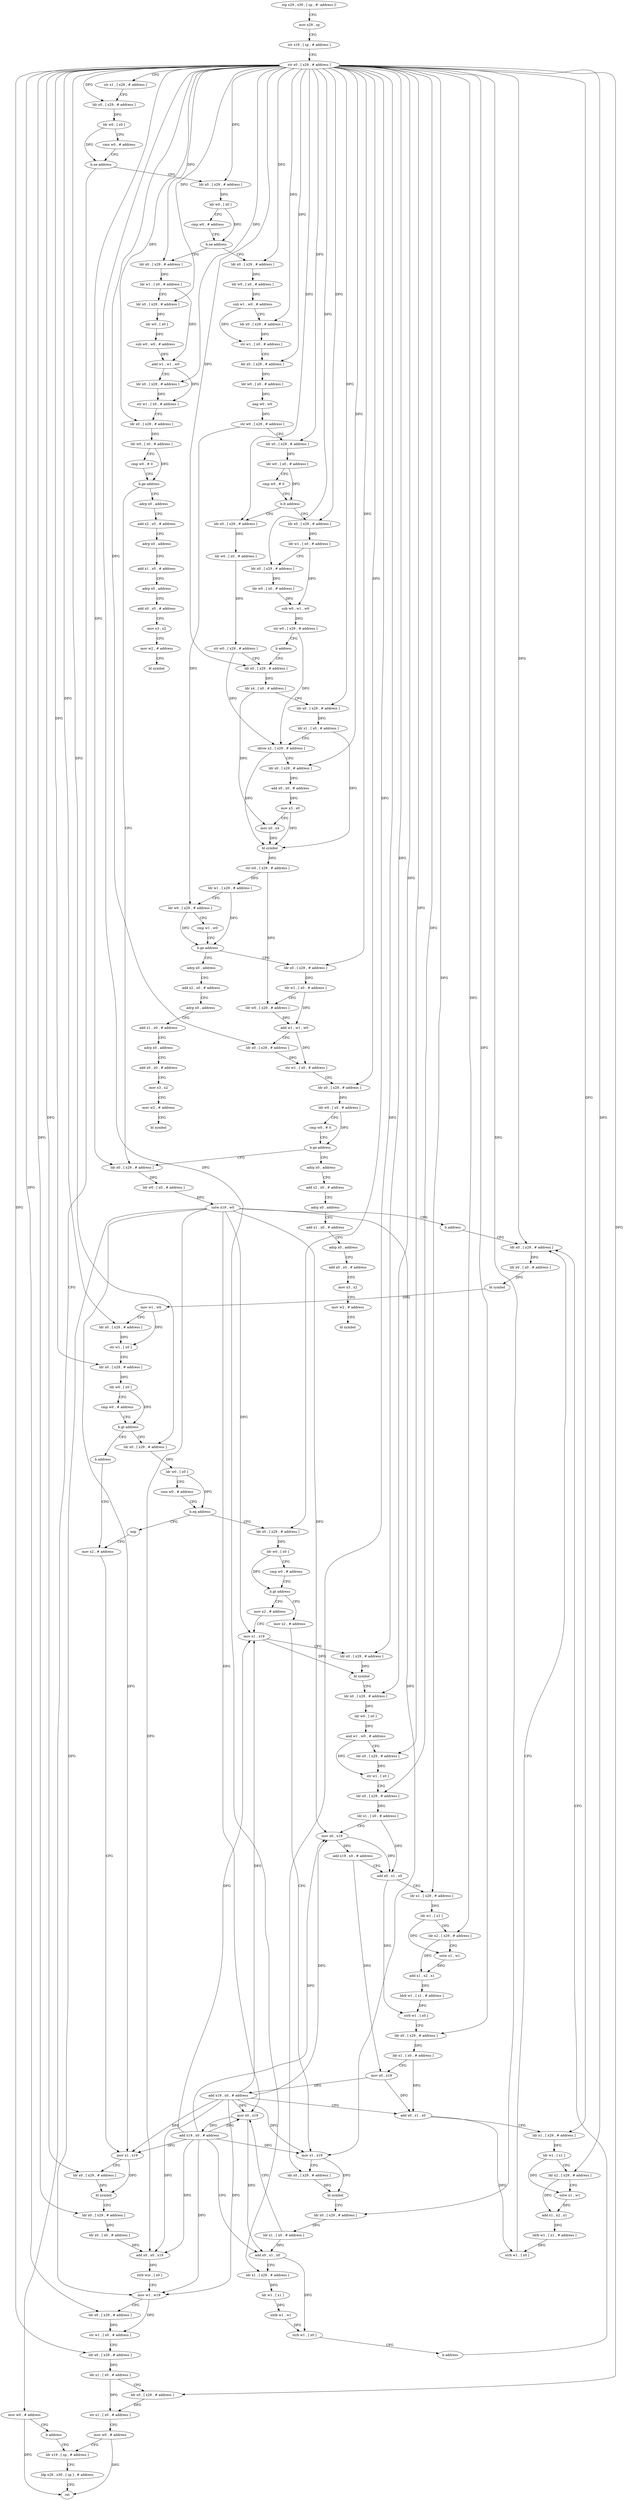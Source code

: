 digraph "func" {
"4206424" [label = "stp x29 , x30 , [ sp , #- address ]!" ]
"4206428" [label = "mov x29 , sp" ]
"4206432" [label = "str x19 , [ sp , # address ]" ]
"4206436" [label = "str x0 , [ x29 , # address ]" ]
"4206440" [label = "str x1 , [ x29 , # address ]" ]
"4206444" [label = "ldr x0 , [ x29 , # address ]" ]
"4206448" [label = "ldr w0 , [ x0 ]" ]
"4206452" [label = "cmn w0 , # address" ]
"4206456" [label = "b.ne address" ]
"4206468" [label = "ldr x0 , [ x29 , # address ]" ]
"4206460" [label = "mov w0 , # address" ]
"4206472" [label = "ldr w0 , [ x0 ]" ]
"4206476" [label = "cmp w0 , # address" ]
"4206480" [label = "b.ne address" ]
"4206748" [label = "ldr x0 , [ x29 , # address ]" ]
"4206484" [label = "ldr x0 , [ x29 , # address ]" ]
"4206464" [label = "b address" ]
"4207180" [label = "ldr x19 , [ sp , # address ]" ]
"4206752" [label = "ldr w1 , [ x0 , # address ]" ]
"4206756" [label = "ldr x0 , [ x29 , # address ]" ]
"4206760" [label = "ldr w0 , [ x0 ]" ]
"4206764" [label = "sub w0 , w0 , # address" ]
"4206768" [label = "add w1 , w1 , w0" ]
"4206772" [label = "ldr x0 , [ x29 , # address ]" ]
"4206776" [label = "str w1 , [ x0 , # address ]" ]
"4206780" [label = "ldr x0 , [ x29 , # address ]" ]
"4206784" [label = "ldr w0 , [ x0 , # address ]" ]
"4206788" [label = "cmp w0 , # 0" ]
"4206792" [label = "b.ge address" ]
"4206832" [label = "ldr x0 , [ x29 , # address ]" ]
"4206796" [label = "adrp x0 , address" ]
"4206488" [label = "ldr w0 , [ x0 , # address ]" ]
"4206492" [label = "sub w1 , w0 , # address" ]
"4206496" [label = "ldr x0 , [ x29 , # address ]" ]
"4206500" [label = "str w1 , [ x0 , # address ]" ]
"4206504" [label = "ldr x0 , [ x29 , # address ]" ]
"4206508" [label = "ldr w0 , [ x0 , # address ]" ]
"4206512" [label = "neg w0 , w0" ]
"4206516" [label = "str w0 , [ x29 , # address ]" ]
"4206520" [label = "ldr x0 , [ x29 , # address ]" ]
"4206524" [label = "ldr w0 , [ x0 , # address ]" ]
"4206528" [label = "cmp w0 , # 0" ]
"4206532" [label = "b.lt address" ]
"4206564" [label = "ldr x0 , [ x29 , # address ]" ]
"4206536" [label = "ldr x0 , [ x29 , # address ]" ]
"4207184" [label = "ldp x29 , x30 , [ sp ] , # address" ]
"4207188" [label = "ret" ]
"4206836" [label = "ldr w0 , [ x0 , # address ]" ]
"4206840" [label = "sxtw x19 , w0" ]
"4206844" [label = "b address" ]
"4207068" [label = "ldr x0 , [ x29 , # address ]" ]
"4206800" [label = "add x2 , x0 , # address" ]
"4206804" [label = "adrp x0 , address" ]
"4206808" [label = "add x1 , x0 , # address" ]
"4206812" [label = "adrp x0 , address" ]
"4206816" [label = "add x0 , x0 , # address" ]
"4206820" [label = "mov x3 , x2" ]
"4206824" [label = "mov w2 , # address" ]
"4206828" [label = "bl symbol" ]
"4206568" [label = "ldr w0 , [ x0 , # address ]" ]
"4206572" [label = "str w0 , [ x29 , # address ]" ]
"4206576" [label = "ldr x0 , [ x29 , # address ]" ]
"4206540" [label = "ldr w1 , [ x0 , # address ]" ]
"4206544" [label = "ldr x0 , [ x29 , # address ]" ]
"4206548" [label = "ldr w0 , [ x0 , # address ]" ]
"4206552" [label = "sub w0 , w1 , w0" ]
"4206556" [label = "str w0 , [ x29 , # address ]" ]
"4206560" [label = "b address" ]
"4207072" [label = "ldr x0 , [ x0 , # address ]" ]
"4207076" [label = "bl symbol" ]
"4207080" [label = "mov w1 , w0" ]
"4207084" [label = "ldr x0 , [ x29 , # address ]" ]
"4207088" [label = "str w1 , [ x0 ]" ]
"4207092" [label = "ldr x0 , [ x29 , # address ]" ]
"4207096" [label = "ldr w0 , [ x0 ]" ]
"4207100" [label = "cmp w0 , # address" ]
"4207104" [label = "b.gt address" ]
"4206848" [label = "ldr x0 , [ x29 , # address ]" ]
"4207108" [label = "b address" ]
"4206672" [label = "ldr x0 , [ x29 , # address ]" ]
"4206676" [label = "ldr w1 , [ x0 , # address ]" ]
"4206680" [label = "ldr w0 , [ x29 , # address ]" ]
"4206684" [label = "add w1 , w1 , w0" ]
"4206688" [label = "ldr x0 , [ x29 , # address ]" ]
"4206692" [label = "str w1 , [ x0 , # address ]" ]
"4206696" [label = "ldr x0 , [ x29 , # address ]" ]
"4206700" [label = "ldr w0 , [ x0 , # address ]" ]
"4206704" [label = "cmp w0 , # 0" ]
"4206708" [label = "b.ge address" ]
"4206712" [label = "adrp x0 , address" ]
"4206636" [label = "adrp x0 , address" ]
"4206640" [label = "add x2 , x0 , # address" ]
"4206644" [label = "adrp x0 , address" ]
"4206648" [label = "add x1 , x0 , # address" ]
"4206652" [label = "adrp x0 , address" ]
"4206656" [label = "add x0 , x0 , # address" ]
"4206660" [label = "mov x3 , x2" ]
"4206664" [label = "mov w2 , # address" ]
"4206668" [label = "bl symbol" ]
"4206580" [label = "ldr x4 , [ x0 , # address ]" ]
"4206584" [label = "ldr x0 , [ x29 , # address ]" ]
"4206588" [label = "ldr x1 , [ x0 , # address ]" ]
"4206592" [label = "ldrsw x2 , [ x29 , # address ]" ]
"4206596" [label = "ldr x0 , [ x29 , # address ]" ]
"4206600" [label = "add x0 , x0 , # address" ]
"4206604" [label = "mov x3 , x0" ]
"4206608" [label = "mov x0 , x4" ]
"4206612" [label = "bl symbol" ]
"4206616" [label = "str w0 , [ x29 , # address ]" ]
"4206620" [label = "ldr w1 , [ x29 , # address ]" ]
"4206624" [label = "ldr w0 , [ x29 , # address ]" ]
"4206628" [label = "cmp w1 , w0" ]
"4206632" [label = "b.ge address" ]
"4206852" [label = "ldr w0 , [ x0 ]" ]
"4206856" [label = "cmn w0 , # address" ]
"4206860" [label = "b.eq address" ]
"4207112" [label = "nop" ]
"4206864" [label = "ldr x0 , [ x29 , # address ]" ]
"4207116" [label = "mov x2 , # address" ]
"4206716" [label = "add x2 , x0 , # address" ]
"4206720" [label = "adrp x0 , address" ]
"4206724" [label = "add x1 , x0 , # address" ]
"4206728" [label = "adrp x0 , address" ]
"4206732" [label = "add x0 , x0 , # address" ]
"4206736" [label = "mov x3 , x2" ]
"4206740" [label = "mov w2 , # address" ]
"4206744" [label = "bl symbol" ]
"4206868" [label = "ldr w0 , [ x0 ]" ]
"4206872" [label = "cmp w0 , # address" ]
"4206876" [label = "b.gt address" ]
"4206936" [label = "mov x2 , # address" ]
"4206880" [label = "mov x2 , # address" ]
"4207120" [label = "mov x1 , x19" ]
"4207124" [label = "ldr x0 , [ x29 , # address ]" ]
"4207128" [label = "bl symbol" ]
"4207132" [label = "ldr x0 , [ x29 , # address ]" ]
"4207136" [label = "ldr x0 , [ x0 , # address ]" ]
"4207140" [label = "add x0 , x0 , x19" ]
"4207144" [label = "strb wzr , [ x0 ]" ]
"4207148" [label = "mov w1 , w19" ]
"4207152" [label = "ldr x0 , [ x29 , # address ]" ]
"4207156" [label = "str w1 , [ x0 , # address ]" ]
"4207160" [label = "ldr x0 , [ x29 , # address ]" ]
"4207164" [label = "ldr x1 , [ x0 , # address ]" ]
"4207168" [label = "ldr x0 , [ x29 , # address ]" ]
"4207172" [label = "str x1 , [ x0 , # address ]" ]
"4207176" [label = "mov w0 , # address" ]
"4206940" [label = "mov x1 , x19" ]
"4206944" [label = "ldr x0 , [ x29 , # address ]" ]
"4206948" [label = "bl symbol" ]
"4206952" [label = "ldr x0 , [ x29 , # address ]" ]
"4206956" [label = "ldr w0 , [ x0 ]" ]
"4206960" [label = "and w1 , w0 , # address" ]
"4206964" [label = "ldr x0 , [ x29 , # address ]" ]
"4206968" [label = "str w1 , [ x0 ]" ]
"4206972" [label = "ldr x0 , [ x29 , # address ]" ]
"4206976" [label = "ldr x1 , [ x0 , # address ]" ]
"4206980" [label = "mov x0 , x19" ]
"4206984" [label = "add x19 , x0 , # address" ]
"4206988" [label = "add x0 , x1 , x0" ]
"4206992" [label = "ldr x1 , [ x29 , # address ]" ]
"4206996" [label = "ldr w1 , [ x1 ]" ]
"4207000" [label = "ldr x2 , [ x29 , # address ]" ]
"4207004" [label = "sxtw x1 , w1" ]
"4207008" [label = "add x1 , x2 , x1" ]
"4207012" [label = "ldrb w1 , [ x1 , # address ]" ]
"4207016" [label = "strb w1 , [ x0 ]" ]
"4207020" [label = "ldr x0 , [ x29 , # address ]" ]
"4207024" [label = "ldr x1 , [ x0 , # address ]" ]
"4207028" [label = "mov x0 , x19" ]
"4207032" [label = "add x19 , x0 , # address" ]
"4207036" [label = "add x0 , x1 , x0" ]
"4207040" [label = "ldr x1 , [ x29 , # address ]" ]
"4207044" [label = "ldr w1 , [ x1 ]" ]
"4207048" [label = "ldr x2 , [ x29 , # address ]" ]
"4207052" [label = "sxtw x1 , w1" ]
"4207056" [label = "add x1 , x2 , x1" ]
"4207060" [label = "ldrb w1 , [ x1 , # address ]" ]
"4207064" [label = "strb w1 , [ x0 ]" ]
"4206884" [label = "mov x1 , x19" ]
"4206888" [label = "ldr x0 , [ x29 , # address ]" ]
"4206892" [label = "bl symbol" ]
"4206896" [label = "ldr x0 , [ x29 , # address ]" ]
"4206900" [label = "ldr x1 , [ x0 , # address ]" ]
"4206904" [label = "mov x0 , x19" ]
"4206908" [label = "add x19 , x0 , # address" ]
"4206912" [label = "add x0 , x1 , x0" ]
"4206916" [label = "ldr x1 , [ x29 , # address ]" ]
"4206920" [label = "ldr w1 , [ x1 ]" ]
"4206924" [label = "uxtb w1 , w1" ]
"4206928" [label = "strb w1 , [ x0 ]" ]
"4206932" [label = "b address" ]
"4206424" -> "4206428" [ label = "CFG" ]
"4206428" -> "4206432" [ label = "CFG" ]
"4206432" -> "4206436" [ label = "CFG" ]
"4206436" -> "4206440" [ label = "CFG" ]
"4206436" -> "4206444" [ label = "DFG" ]
"4206436" -> "4206468" [ label = "DFG" ]
"4206436" -> "4206748" [ label = "DFG" ]
"4206436" -> "4206756" [ label = "DFG" ]
"4206436" -> "4206772" [ label = "DFG" ]
"4206436" -> "4206780" [ label = "DFG" ]
"4206436" -> "4206484" [ label = "DFG" ]
"4206436" -> "4206496" [ label = "DFG" ]
"4206436" -> "4206504" [ label = "DFG" ]
"4206436" -> "4206520" [ label = "DFG" ]
"4206436" -> "4206832" [ label = "DFG" ]
"4206436" -> "4206564" [ label = "DFG" ]
"4206436" -> "4206536" [ label = "DFG" ]
"4206436" -> "4206544" [ label = "DFG" ]
"4206436" -> "4207068" [ label = "DFG" ]
"4206436" -> "4207084" [ label = "DFG" ]
"4206436" -> "4207092" [ label = "DFG" ]
"4206436" -> "4206576" [ label = "DFG" ]
"4206436" -> "4206584" [ label = "DFG" ]
"4206436" -> "4206596" [ label = "DFG" ]
"4206436" -> "4206848" [ label = "DFG" ]
"4206436" -> "4206672" [ label = "DFG" ]
"4206436" -> "4206688" [ label = "DFG" ]
"4206436" -> "4206696" [ label = "DFG" ]
"4206436" -> "4206864" [ label = "DFG" ]
"4206436" -> "4207124" [ label = "DFG" ]
"4206436" -> "4207132" [ label = "DFG" ]
"4206436" -> "4207152" [ label = "DFG" ]
"4206436" -> "4207160" [ label = "DFG" ]
"4206436" -> "4207168" [ label = "DFG" ]
"4206436" -> "4206944" [ label = "DFG" ]
"4206436" -> "4206952" [ label = "DFG" ]
"4206436" -> "4206964" [ label = "DFG" ]
"4206436" -> "4206972" [ label = "DFG" ]
"4206436" -> "4206992" [ label = "DFG" ]
"4206436" -> "4207000" [ label = "DFG" ]
"4206436" -> "4207020" [ label = "DFG" ]
"4206436" -> "4207040" [ label = "DFG" ]
"4206436" -> "4207048" [ label = "DFG" ]
"4206436" -> "4206888" [ label = "DFG" ]
"4206436" -> "4206896" [ label = "DFG" ]
"4206436" -> "4206916" [ label = "DFG" ]
"4206440" -> "4206444" [ label = "CFG" ]
"4206444" -> "4206448" [ label = "DFG" ]
"4206448" -> "4206452" [ label = "CFG" ]
"4206448" -> "4206456" [ label = "DFG" ]
"4206452" -> "4206456" [ label = "CFG" ]
"4206456" -> "4206468" [ label = "CFG" ]
"4206456" -> "4206460" [ label = "CFG" ]
"4206468" -> "4206472" [ label = "DFG" ]
"4206460" -> "4206464" [ label = "CFG" ]
"4206460" -> "4207188" [ label = "DFG" ]
"4206472" -> "4206476" [ label = "CFG" ]
"4206472" -> "4206480" [ label = "DFG" ]
"4206476" -> "4206480" [ label = "CFG" ]
"4206480" -> "4206748" [ label = "CFG" ]
"4206480" -> "4206484" [ label = "CFG" ]
"4206748" -> "4206752" [ label = "DFG" ]
"4206484" -> "4206488" [ label = "DFG" ]
"4206464" -> "4207180" [ label = "CFG" ]
"4207180" -> "4207184" [ label = "CFG" ]
"4206752" -> "4206756" [ label = "CFG" ]
"4206752" -> "4206768" [ label = "DFG" ]
"4206756" -> "4206760" [ label = "DFG" ]
"4206760" -> "4206764" [ label = "DFG" ]
"4206764" -> "4206768" [ label = "DFG" ]
"4206768" -> "4206772" [ label = "CFG" ]
"4206768" -> "4206776" [ label = "DFG" ]
"4206772" -> "4206776" [ label = "DFG" ]
"4206776" -> "4206780" [ label = "CFG" ]
"4206780" -> "4206784" [ label = "DFG" ]
"4206784" -> "4206788" [ label = "CFG" ]
"4206784" -> "4206792" [ label = "DFG" ]
"4206788" -> "4206792" [ label = "CFG" ]
"4206792" -> "4206832" [ label = "CFG" ]
"4206792" -> "4206796" [ label = "CFG" ]
"4206832" -> "4206836" [ label = "DFG" ]
"4206796" -> "4206800" [ label = "CFG" ]
"4206488" -> "4206492" [ label = "DFG" ]
"4206492" -> "4206496" [ label = "CFG" ]
"4206492" -> "4206500" [ label = "DFG" ]
"4206496" -> "4206500" [ label = "DFG" ]
"4206500" -> "4206504" [ label = "CFG" ]
"4206504" -> "4206508" [ label = "DFG" ]
"4206508" -> "4206512" [ label = "DFG" ]
"4206512" -> "4206516" [ label = "DFG" ]
"4206516" -> "4206520" [ label = "CFG" ]
"4206516" -> "4206624" [ label = "DFG" ]
"4206520" -> "4206524" [ label = "DFG" ]
"4206524" -> "4206528" [ label = "CFG" ]
"4206524" -> "4206532" [ label = "DFG" ]
"4206528" -> "4206532" [ label = "CFG" ]
"4206532" -> "4206564" [ label = "CFG" ]
"4206532" -> "4206536" [ label = "CFG" ]
"4206564" -> "4206568" [ label = "DFG" ]
"4206536" -> "4206540" [ label = "DFG" ]
"4207184" -> "4207188" [ label = "CFG" ]
"4206836" -> "4206840" [ label = "DFG" ]
"4206840" -> "4206844" [ label = "CFG" ]
"4206840" -> "4207120" [ label = "DFG" ]
"4206840" -> "4207140" [ label = "DFG" ]
"4206840" -> "4207148" [ label = "DFG" ]
"4206840" -> "4206940" [ label = "DFG" ]
"4206840" -> "4206980" [ label = "DFG" ]
"4206840" -> "4206884" [ label = "DFG" ]
"4206840" -> "4206904" [ label = "DFG" ]
"4206844" -> "4207068" [ label = "CFG" ]
"4207068" -> "4207072" [ label = "DFG" ]
"4206800" -> "4206804" [ label = "CFG" ]
"4206804" -> "4206808" [ label = "CFG" ]
"4206808" -> "4206812" [ label = "CFG" ]
"4206812" -> "4206816" [ label = "CFG" ]
"4206816" -> "4206820" [ label = "CFG" ]
"4206820" -> "4206824" [ label = "CFG" ]
"4206824" -> "4206828" [ label = "CFG" ]
"4206568" -> "4206572" [ label = "DFG" ]
"4206572" -> "4206576" [ label = "CFG" ]
"4206572" -> "4206592" [ label = "DFG" ]
"4206576" -> "4206580" [ label = "DFG" ]
"4206540" -> "4206544" [ label = "CFG" ]
"4206540" -> "4206552" [ label = "DFG" ]
"4206544" -> "4206548" [ label = "DFG" ]
"4206548" -> "4206552" [ label = "DFG" ]
"4206552" -> "4206556" [ label = "DFG" ]
"4206556" -> "4206560" [ label = "CFG" ]
"4206556" -> "4206592" [ label = "DFG" ]
"4206560" -> "4206576" [ label = "CFG" ]
"4207072" -> "4207076" [ label = "DFG" ]
"4207076" -> "4207080" [ label = "DFG" ]
"4207080" -> "4207084" [ label = "CFG" ]
"4207080" -> "4207088" [ label = "DFG" ]
"4207084" -> "4207088" [ label = "DFG" ]
"4207088" -> "4207092" [ label = "CFG" ]
"4207092" -> "4207096" [ label = "DFG" ]
"4207096" -> "4207100" [ label = "CFG" ]
"4207096" -> "4207104" [ label = "DFG" ]
"4207100" -> "4207104" [ label = "CFG" ]
"4207104" -> "4206848" [ label = "CFG" ]
"4207104" -> "4207108" [ label = "CFG" ]
"4206848" -> "4206852" [ label = "DFG" ]
"4207108" -> "4207116" [ label = "CFG" ]
"4206672" -> "4206676" [ label = "DFG" ]
"4206676" -> "4206680" [ label = "CFG" ]
"4206676" -> "4206684" [ label = "DFG" ]
"4206680" -> "4206684" [ label = "DFG" ]
"4206684" -> "4206688" [ label = "CFG" ]
"4206684" -> "4206692" [ label = "DFG" ]
"4206688" -> "4206692" [ label = "DFG" ]
"4206692" -> "4206696" [ label = "CFG" ]
"4206696" -> "4206700" [ label = "DFG" ]
"4206700" -> "4206704" [ label = "CFG" ]
"4206700" -> "4206708" [ label = "DFG" ]
"4206704" -> "4206708" [ label = "CFG" ]
"4206708" -> "4206832" [ label = "CFG" ]
"4206708" -> "4206712" [ label = "CFG" ]
"4206712" -> "4206716" [ label = "CFG" ]
"4206636" -> "4206640" [ label = "CFG" ]
"4206640" -> "4206644" [ label = "CFG" ]
"4206644" -> "4206648" [ label = "CFG" ]
"4206648" -> "4206652" [ label = "CFG" ]
"4206652" -> "4206656" [ label = "CFG" ]
"4206656" -> "4206660" [ label = "CFG" ]
"4206660" -> "4206664" [ label = "CFG" ]
"4206664" -> "4206668" [ label = "CFG" ]
"4206580" -> "4206584" [ label = "CFG" ]
"4206580" -> "4206608" [ label = "DFG" ]
"4206584" -> "4206588" [ label = "DFG" ]
"4206588" -> "4206592" [ label = "CFG" ]
"4206588" -> "4206612" [ label = "DFG" ]
"4206592" -> "4206596" [ label = "CFG" ]
"4206592" -> "4206612" [ label = "DFG" ]
"4206596" -> "4206600" [ label = "DFG" ]
"4206600" -> "4206604" [ label = "DFG" ]
"4206604" -> "4206608" [ label = "CFG" ]
"4206604" -> "4206612" [ label = "DFG" ]
"4206608" -> "4206612" [ label = "DFG" ]
"4206612" -> "4206616" [ label = "DFG" ]
"4206616" -> "4206620" [ label = "DFG" ]
"4206616" -> "4206680" [ label = "DFG" ]
"4206620" -> "4206624" [ label = "CFG" ]
"4206620" -> "4206632" [ label = "DFG" ]
"4206624" -> "4206628" [ label = "CFG" ]
"4206624" -> "4206632" [ label = "DFG" ]
"4206628" -> "4206632" [ label = "CFG" ]
"4206632" -> "4206672" [ label = "CFG" ]
"4206632" -> "4206636" [ label = "CFG" ]
"4206852" -> "4206856" [ label = "CFG" ]
"4206852" -> "4206860" [ label = "DFG" ]
"4206856" -> "4206860" [ label = "CFG" ]
"4206860" -> "4207112" [ label = "CFG" ]
"4206860" -> "4206864" [ label = "CFG" ]
"4207112" -> "4207116" [ label = "CFG" ]
"4206864" -> "4206868" [ label = "DFG" ]
"4207116" -> "4207120" [ label = "CFG" ]
"4206716" -> "4206720" [ label = "CFG" ]
"4206720" -> "4206724" [ label = "CFG" ]
"4206724" -> "4206728" [ label = "CFG" ]
"4206728" -> "4206732" [ label = "CFG" ]
"4206732" -> "4206736" [ label = "CFG" ]
"4206736" -> "4206740" [ label = "CFG" ]
"4206740" -> "4206744" [ label = "CFG" ]
"4206868" -> "4206872" [ label = "CFG" ]
"4206868" -> "4206876" [ label = "DFG" ]
"4206872" -> "4206876" [ label = "CFG" ]
"4206876" -> "4206936" [ label = "CFG" ]
"4206876" -> "4206880" [ label = "CFG" ]
"4206936" -> "4206940" [ label = "CFG" ]
"4206880" -> "4206884" [ label = "CFG" ]
"4207120" -> "4207124" [ label = "CFG" ]
"4207120" -> "4207128" [ label = "DFG" ]
"4207124" -> "4207128" [ label = "DFG" ]
"4207128" -> "4207132" [ label = "CFG" ]
"4207132" -> "4207136" [ label = "DFG" ]
"4207136" -> "4207140" [ label = "DFG" ]
"4207140" -> "4207144" [ label = "DFG" ]
"4207144" -> "4207148" [ label = "CFG" ]
"4207148" -> "4207152" [ label = "CFG" ]
"4207148" -> "4207156" [ label = "DFG" ]
"4207152" -> "4207156" [ label = "DFG" ]
"4207156" -> "4207160" [ label = "CFG" ]
"4207160" -> "4207164" [ label = "DFG" ]
"4207164" -> "4207168" [ label = "CFG" ]
"4207164" -> "4207172" [ label = "DFG" ]
"4207168" -> "4207172" [ label = "DFG" ]
"4207172" -> "4207176" [ label = "CFG" ]
"4207176" -> "4207180" [ label = "CFG" ]
"4207176" -> "4207188" [ label = "DFG" ]
"4206940" -> "4206944" [ label = "CFG" ]
"4206940" -> "4206948" [ label = "DFG" ]
"4206944" -> "4206948" [ label = "DFG" ]
"4206948" -> "4206952" [ label = "CFG" ]
"4206952" -> "4206956" [ label = "DFG" ]
"4206956" -> "4206960" [ label = "DFG" ]
"4206960" -> "4206964" [ label = "CFG" ]
"4206960" -> "4206968" [ label = "DFG" ]
"4206964" -> "4206968" [ label = "DFG" ]
"4206968" -> "4206972" [ label = "CFG" ]
"4206972" -> "4206976" [ label = "DFG" ]
"4206976" -> "4206980" [ label = "CFG" ]
"4206976" -> "4206988" [ label = "DFG" ]
"4206980" -> "4206984" [ label = "DFG" ]
"4206980" -> "4206988" [ label = "DFG" ]
"4206984" -> "4206988" [ label = "CFG" ]
"4206984" -> "4207028" [ label = "DFG" ]
"4206988" -> "4206992" [ label = "CFG" ]
"4206988" -> "4207016" [ label = "DFG" ]
"4206992" -> "4206996" [ label = "DFG" ]
"4206996" -> "4207000" [ label = "CFG" ]
"4206996" -> "4207004" [ label = "DFG" ]
"4207000" -> "4207004" [ label = "CFG" ]
"4207000" -> "4207008" [ label = "DFG" ]
"4207004" -> "4207008" [ label = "DFG" ]
"4207008" -> "4207012" [ label = "DFG" ]
"4207012" -> "4207016" [ label = "DFG" ]
"4207016" -> "4207020" [ label = "CFG" ]
"4207020" -> "4207024" [ label = "DFG" ]
"4207024" -> "4207028" [ label = "CFG" ]
"4207024" -> "4207036" [ label = "DFG" ]
"4207028" -> "4207032" [ label = "DFG" ]
"4207028" -> "4207036" [ label = "DFG" ]
"4207032" -> "4207036" [ label = "CFG" ]
"4207032" -> "4207120" [ label = "DFG" ]
"4207032" -> "4207140" [ label = "DFG" ]
"4207032" -> "4207148" [ label = "DFG" ]
"4207032" -> "4206940" [ label = "DFG" ]
"4207032" -> "4206980" [ label = "DFG" ]
"4207032" -> "4206884" [ label = "DFG" ]
"4207032" -> "4206904" [ label = "DFG" ]
"4207036" -> "4207040" [ label = "CFG" ]
"4207036" -> "4207064" [ label = "DFG" ]
"4207040" -> "4207044" [ label = "DFG" ]
"4207044" -> "4207048" [ label = "CFG" ]
"4207044" -> "4207052" [ label = "DFG" ]
"4207048" -> "4207052" [ label = "CFG" ]
"4207048" -> "4207056" [ label = "DFG" ]
"4207052" -> "4207056" [ label = "DFG" ]
"4207056" -> "4207060" [ label = "DFG" ]
"4207060" -> "4207064" [ label = "DFG" ]
"4207064" -> "4207068" [ label = "CFG" ]
"4206884" -> "4206888" [ label = "CFG" ]
"4206884" -> "4206892" [ label = "DFG" ]
"4206888" -> "4206892" [ label = "DFG" ]
"4206892" -> "4206896" [ label = "CFG" ]
"4206896" -> "4206900" [ label = "DFG" ]
"4206900" -> "4206904" [ label = "CFG" ]
"4206900" -> "4206912" [ label = "DFG" ]
"4206904" -> "4206908" [ label = "DFG" ]
"4206904" -> "4206912" [ label = "DFG" ]
"4206908" -> "4206912" [ label = "CFG" ]
"4206908" -> "4207120" [ label = "DFG" ]
"4206908" -> "4207140" [ label = "DFG" ]
"4206908" -> "4207148" [ label = "DFG" ]
"4206908" -> "4206940" [ label = "DFG" ]
"4206908" -> "4206980" [ label = "DFG" ]
"4206908" -> "4206884" [ label = "DFG" ]
"4206908" -> "4206904" [ label = "DFG" ]
"4206912" -> "4206916" [ label = "CFG" ]
"4206912" -> "4206928" [ label = "DFG" ]
"4206916" -> "4206920" [ label = "DFG" ]
"4206920" -> "4206924" [ label = "DFG" ]
"4206924" -> "4206928" [ label = "DFG" ]
"4206928" -> "4206932" [ label = "CFG" ]
"4206932" -> "4207068" [ label = "CFG" ]
}
